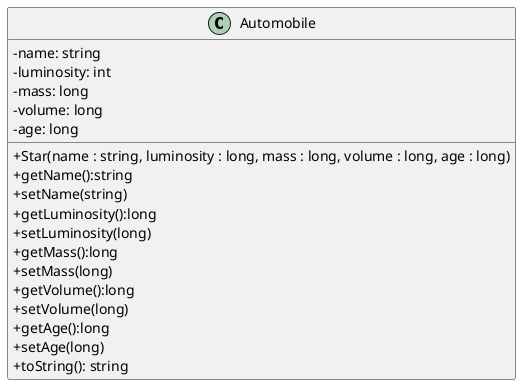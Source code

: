 @startuml
'https://plantuml.com/class-diagram
skinparam classAttributeIconSize 0
class Automobile {
 -name: string
 -luminosity: int
 -mass: long
 -volume: long
 -age: long
 +Star(name : string, luminosity : long, mass : long, volume : long, age : long)
 +getName():string
 +setName(string)
 +getLuminosity():long
 +setLuminosity(long)
 +getMass():long
 +setMass(long)
 +getVolume():long
 +setVolume(long)
 +getAge():long
 +setAge(long)
 +toString(): string
}
@enduml